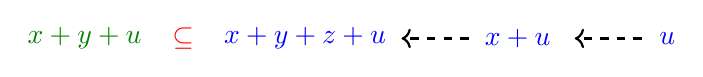 \begin{tikzpicture}[scale=0.1]
  \tikzstyle{every node}+=[inner sep=0pt]
  \draw (-30,0) node {\textit{\textcolor{Green}{$x+y+u$}}};
  \node (xy) at (-10,0) {};  
  \draw (-17.5,0) node {\textcolor{red}{$\subseteq$}};
  \draw (-2,0) node {\textit{\textcolor{blue}{$x+y+z+u$}}};
  \node (xmax) at (10,0) {};  
  \node (x+uP) at (19,0) {};  
  \draw (25,0) node {\textit{\textcolor{blue}{$x+u$}}};
  \node (x+u) at (32,0) {};  
  \draw (44,0) node {\textit{\textcolor{blue}{$u$}}};
  \node (u) at (41,0) {};  
  
  \draw[->,thick,dashed] (u) -- (x+u) ;
  \draw[->,thick,dashed] (x+uP) -- (xmax) ;
\end{tikzpicture}
